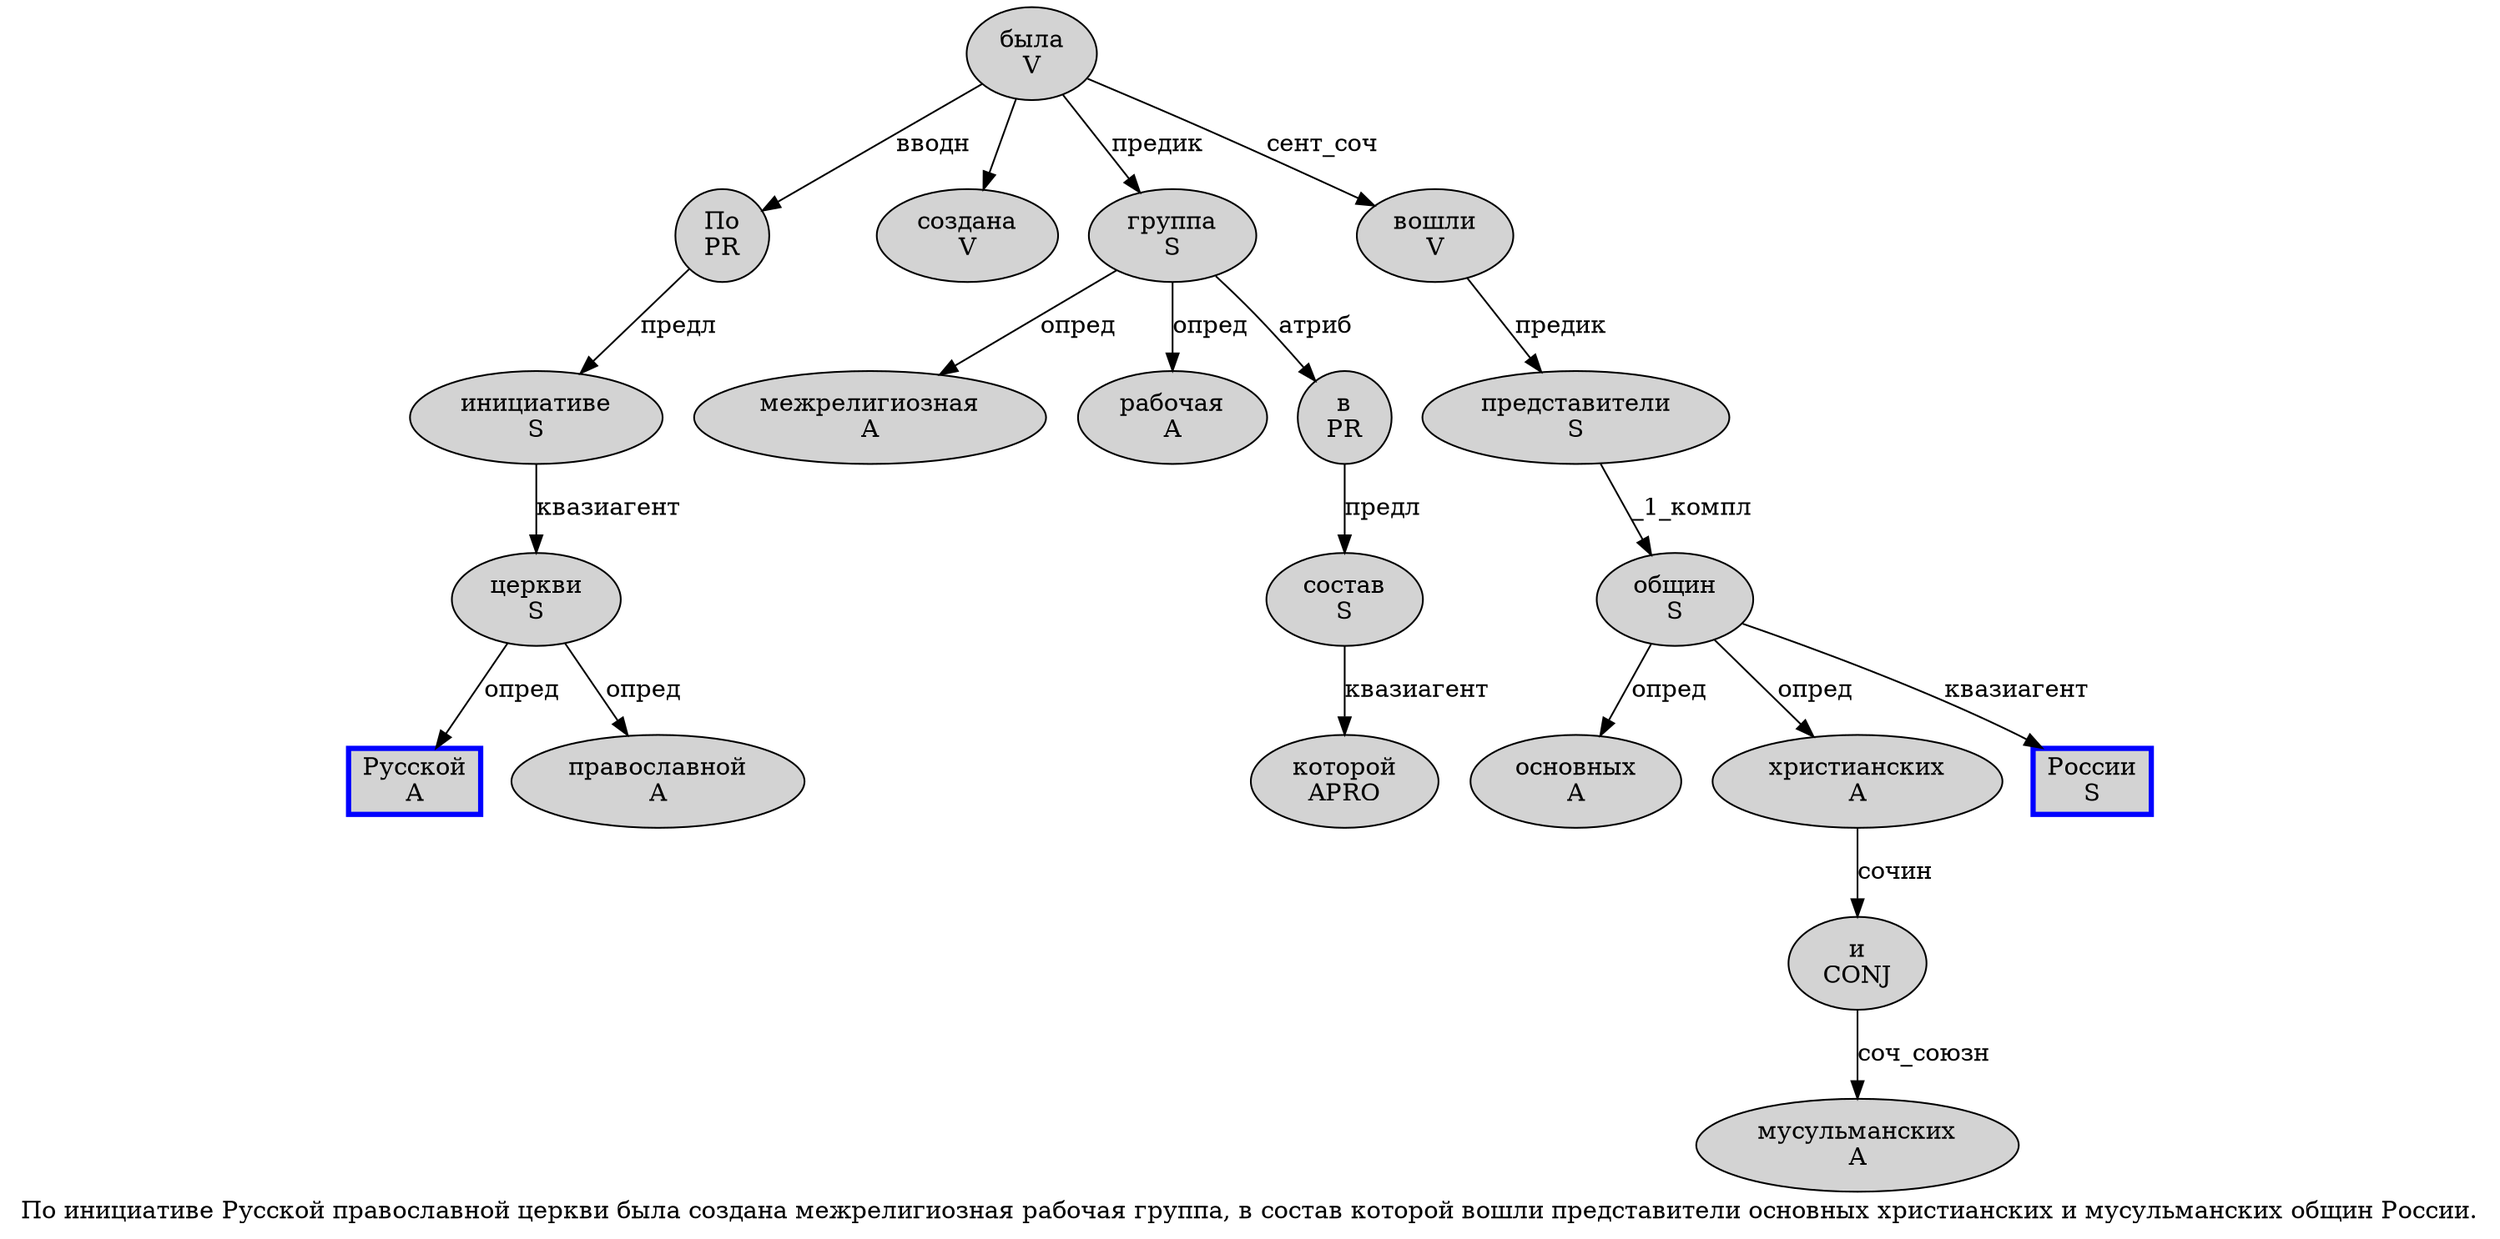 digraph SENTENCE_1461 {
	graph [label="По инициативе Русской православной церкви была создана межрелигиозная рабочая группа, в состав которой вошли представители основных христианских и мусульманских общин России."]
	node [style=filled]
		0 [label="По
PR" color="" fillcolor=lightgray penwidth=1 shape=ellipse]
		1 [label="инициативе
S" color="" fillcolor=lightgray penwidth=1 shape=ellipse]
		2 [label="Русской
A" color=blue fillcolor=lightgray penwidth=3 shape=box]
		3 [label="православной
A" color="" fillcolor=lightgray penwidth=1 shape=ellipse]
		4 [label="церкви
S" color="" fillcolor=lightgray penwidth=1 shape=ellipse]
		5 [label="была
V" color="" fillcolor=lightgray penwidth=1 shape=ellipse]
		6 [label="создана
V" color="" fillcolor=lightgray penwidth=1 shape=ellipse]
		7 [label="межрелигиозная
A" color="" fillcolor=lightgray penwidth=1 shape=ellipse]
		8 [label="рабочая
A" color="" fillcolor=lightgray penwidth=1 shape=ellipse]
		9 [label="группа
S" color="" fillcolor=lightgray penwidth=1 shape=ellipse]
		11 [label="в
PR" color="" fillcolor=lightgray penwidth=1 shape=ellipse]
		12 [label="состав
S" color="" fillcolor=lightgray penwidth=1 shape=ellipse]
		13 [label="которой
APRO" color="" fillcolor=lightgray penwidth=1 shape=ellipse]
		14 [label="вошли
V" color="" fillcolor=lightgray penwidth=1 shape=ellipse]
		15 [label="представители
S" color="" fillcolor=lightgray penwidth=1 shape=ellipse]
		16 [label="основных
A" color="" fillcolor=lightgray penwidth=1 shape=ellipse]
		17 [label="христианских
A" color="" fillcolor=lightgray penwidth=1 shape=ellipse]
		18 [label="и
CONJ" color="" fillcolor=lightgray penwidth=1 shape=ellipse]
		19 [label="мусульманских
A" color="" fillcolor=lightgray penwidth=1 shape=ellipse]
		20 [label="общин
S" color="" fillcolor=lightgray penwidth=1 shape=ellipse]
		21 [label="России
S" color=blue fillcolor=lightgray penwidth=3 shape=box]
			0 -> 1 [label="предл"]
			5 -> 0 [label="вводн"]
			5 -> 6
			5 -> 9 [label="предик"]
			5 -> 14 [label="сент_соч"]
			14 -> 15 [label="предик"]
			1 -> 4 [label="квазиагент"]
			9 -> 7 [label="опред"]
			9 -> 8 [label="опред"]
			9 -> 11 [label="атриб"]
			4 -> 2 [label="опред"]
			4 -> 3 [label="опред"]
			15 -> 20 [label="_1_компл"]
			17 -> 18 [label="сочин"]
			11 -> 12 [label="предл"]
			20 -> 16 [label="опред"]
			20 -> 17 [label="опред"]
			20 -> 21 [label="квазиагент"]
			18 -> 19 [label="соч_союзн"]
			12 -> 13 [label="квазиагент"]
}